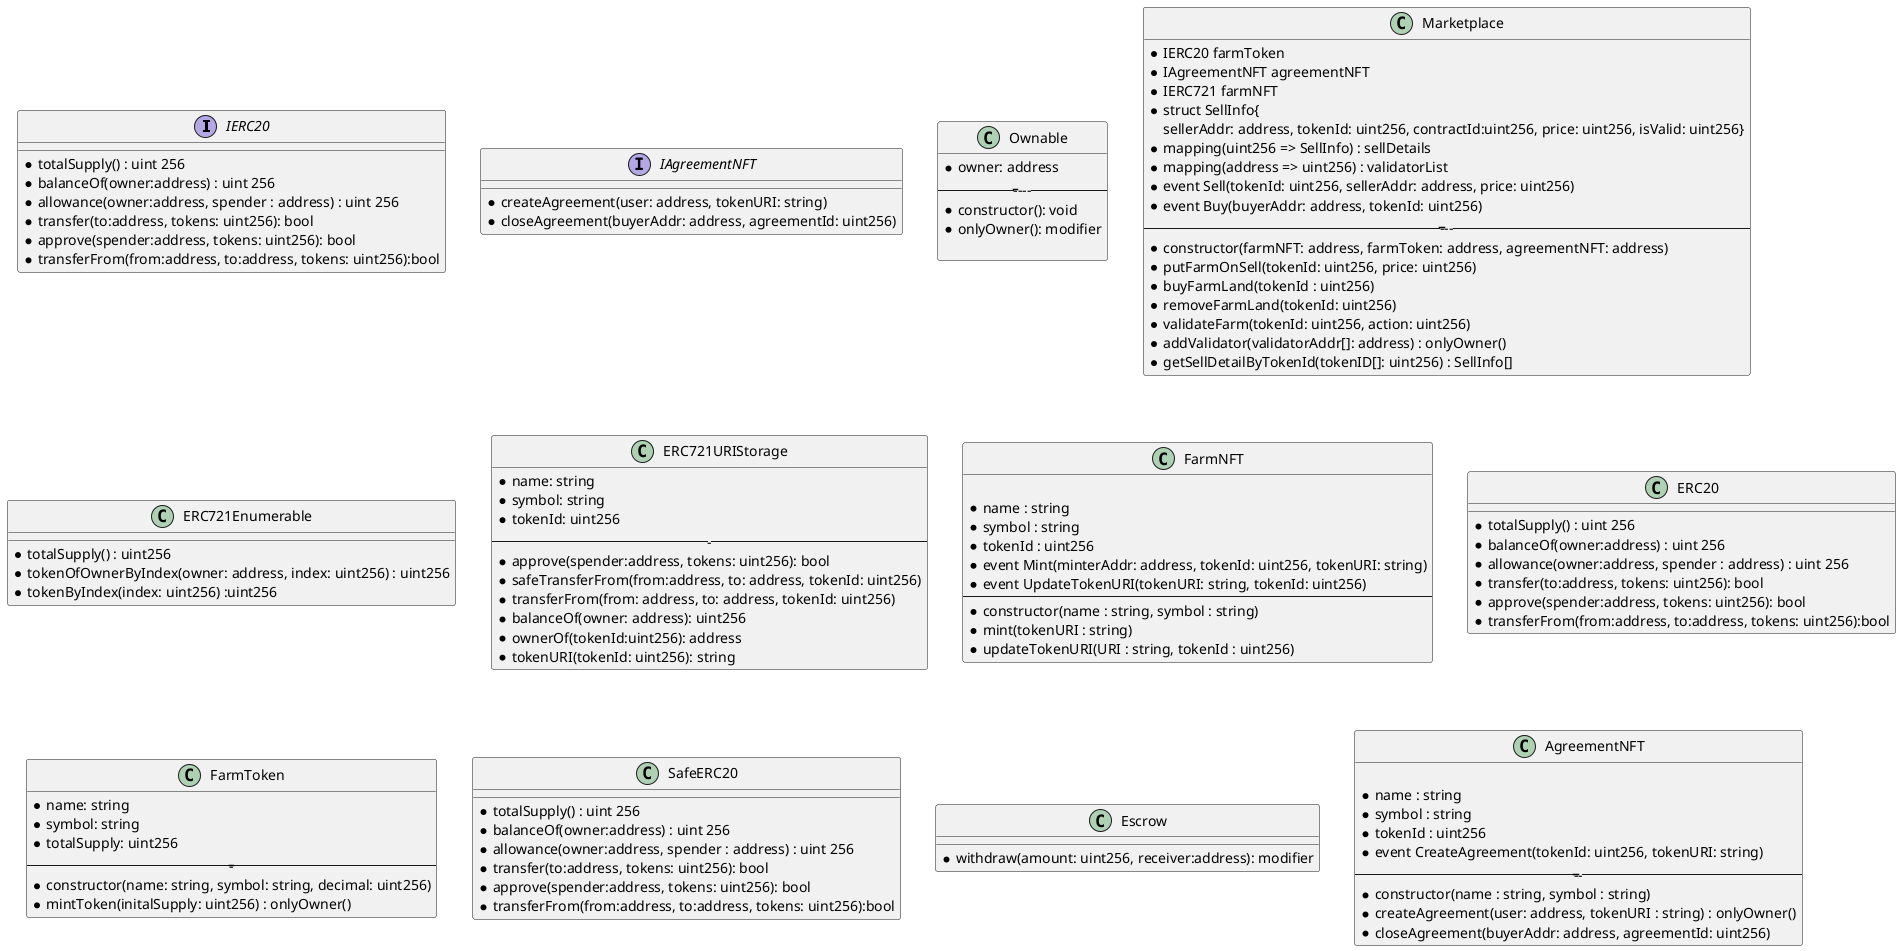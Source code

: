 @startuml
interface IERC20{
*totalSupply() : uint 256
*balanceOf(owner:address) : uint 256
*allowance(owner:address, spender : address) : uint 256
*transfer(to:address, tokens: uint256): bool
*approve(spender:address, tokens: uint256): bool
*transferFrom(from:address, to:address, tokens: uint256):bool
}


interface IAgreementNFT{
*createAgreement(user: address, tokenURI: string)
*closeAgreement(buyerAddr: address, agreementId: uint256)
}


class Ownable{
*owner: address
------------
*constructor(): void
*onlyOwner(): modifier

}

class Marketplace{
* IERC20 farmToken
* IAgreementNFT agreementNFT
* IERC721 farmNFT
*struct SellInfo{
sellerAddr: address, tokenId: uint256, contractId:uint256, price: uint256, isValid: uint256}
*mapping(uint256 => SellInfo) : sellDetails
*mapping(address => uint256) : validatorList
*event Sell(tokenId: uint256, sellerAddr: address, price: uint256)
*event Buy(buyerAddr: address, tokenId: uint256)
-----------
*constructor(farmNFT: address, farmToken: address, agreementNFT: address)
*putFarmOnSell(tokenId: uint256, price: uint256)
*buyFarmLand(tokenId : uint256)
*removeFarmLand(tokenId: uint256)
*validateFarm(tokenId: uint256, action: uint256) 
*addValidator(validatorAddr[]: address) : onlyOwner()
*getSellDetailByTokenId(tokenID[]: uint256) : SellInfo[]
}



class ERC721Enumerable{
*totalSupply() : uint256
*tokenOfOwnerByIndex(owner: address, index: uint256) : uint256
*tokenByIndex(index: uint256) :uint256
}

class ERC721URIStorage{
*name: string
*symbol: string
*tokenId: uint256
-----
*approve(spender:address, tokens: uint256): bool
*safeTransferFrom(from:address, to: address, tokenId: uint256)
*transferFrom(from: address, to: address, tokenId: uint256)
*balanceOf(owner: address): uint256
*ownerOf(tokenId:uint256): address
*tokenURI(tokenId: uint256): string
}

class FarmNFT{

*name : string
*symbol : string
*tokenId : uint256
* event Mint(minterAddr: address, tokenId: uint256, tokenURI: string)
* event UpdateTokenURI(tokenURI: string, tokenId: uint256)
--
*constructor(name : string, symbol : string)
*mint(tokenURI : string)
*updateTokenURI(URI : string, tokenId : uint256) 
}

class ERC20{
*totalSupply() : uint 256
*balanceOf(owner:address) : uint 256
*allowance(owner:address, spender : address) : uint 256
*transfer(to:address, tokens: uint256): bool
*approve(spender:address, tokens: uint256): bool
*transferFrom(from:address, to:address, tokens: uint256):bool
}



class FarmToken{
*name: string
*symbol: string
*totalSupply: uint256
---------
*constructor(name: string, symbol: string, decimal: uint256)
*mintToken(initalSupply: uint256) : onlyOwner()
}


class SafeERC20{
*totalSupply() : uint 256
*balanceOf(owner:address) : uint 256
*allowance(owner:address, spender : address) : uint 256
*transfer(to:address, tokens: uint256): bool
*approve(spender:address, tokens: uint256): bool
*transferFrom(from:address, to:address, tokens: uint256):bool
}


class Escrow{
*withdraw(amount: uint256, receiver:address): modifier
}


class AgreementNFT{

*name : string
*symbol : string
*tokenId : uint256
* event CreateAgreement(tokenId: uint256, tokenURI: string)
----------
*constructor(name : string, symbol : string)
*createAgreement(user: address, tokenURI : string) : onlyOwner()
*closeAgreement(buyerAddr: address, agreementId: uint256)
}



@enduml

@startuml
ERC721URIStorage<|-- FarmNFT
ERC721Enumerable<|-- FarmNFT

IERC20 <|-- Marketplace
Ownable <|-- Marketplace
FarmNFT <|-- Marketplace
IAgreementNFT <|-- Marketplace

ERC20<|-- FarmToken
Ownable<|-- FarmToken


SafeERC20<|-- Escrow
Ownable<|-- Escrow

ERC721URIStorage<|-- AgreementNFT
ERC721Enumerable<|-- AgreementNFT


@enduml

